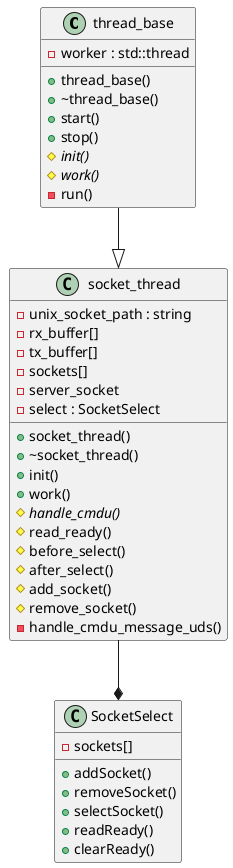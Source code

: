 @startuml thread_base

class thread_base {
    +thread_base()
    +~thread_base()
    +start()
    +stop()
    #{abstract} init()
    #{abstract} work()
    -run()
    -worker : std::thread
}

class SocketSelect {
    +addSocket()
    +removeSocket()
    +selectSocket()
    +readReady()
    +clearReady()
    -sockets[]
}

class socket_thread {
    +socket_thread()
    +~socket_thread()
    +init()
    +work()
    #{abstract} handle_cmdu()
    #read_ready()
    #before_select()
    #after_select()
    #add_socket()
    #remove_socket()
    -handle_cmdu_message_uds()
    -unix_socket_path : string
    -rx_buffer[]
    -tx_buffer[]
    -sockets[]
    -server_socket
    -select : SocketSelect
}

thread_base --|> socket_thread
socket_thread --* SocketSelect


@enduml

@startuml btl

class thread_base
class socket_thread
class LocalBusInterface
class Poller

class transport_socket_thread {
    +transport_socket_thread()
    +~transport_socket_thread()
    +init() override
    +work() override
    #add_socket() override
    #remove_socket() override
    #read_ready() override
    #configure_ieee1905_transport_interfaces()
    #bus_subscribe()
    #bus_connect()
    #send_cmdu_to_bus()
    -bus_init()
    -bus_send()
    -handle_cmdu_message_bus()
    -bus : LocalBusInterface 
    -poller : Poller
}

thread_base --|> socket_thread
socket_thread --|> transport_socket_thread
transport_socket_thread --* Poller
transport_socket_thread --* LocalBusInterface

@enduml